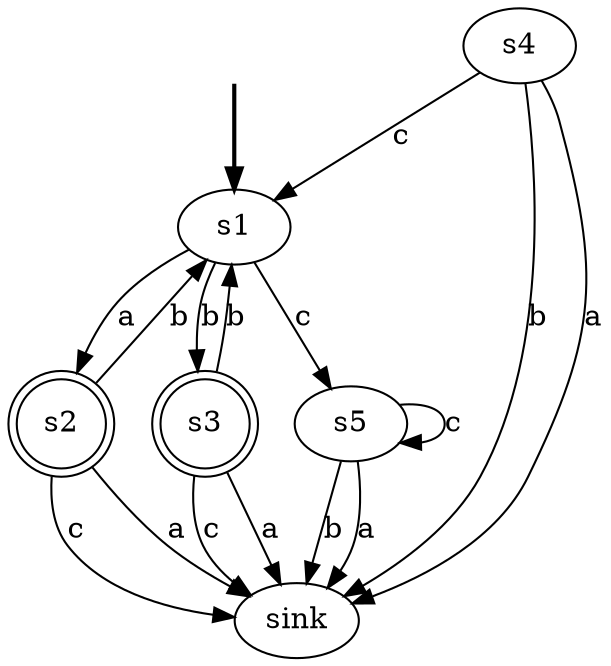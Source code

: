 digraph {
	fake [style=invisible]
	s4
	s5
	s2 [shape=doublecircle]
	s3 [shape=doublecircle]
	sink
	s1 [root=true]
	fake -> s1 [style=bold]
	s2 -> sink [label=c]
	s2 -> s1 [label=b]
	s2 -> sink [label=a]
	s3 -> sink [label=c]
	s3 -> s1 [label=b]
	s3 -> sink [label=a]
	s1 -> s5 [label=c]
	s1 -> s3 [label=b]
	s1 -> s2 [label=a]
	s4 -> s1 [label=c]
	s4 -> sink [label=b]
	s4 -> sink [label=a]
	s5 -> s5 [label=c]
	s5 -> sink [label=b]
	s5 -> sink [label=a]
}
